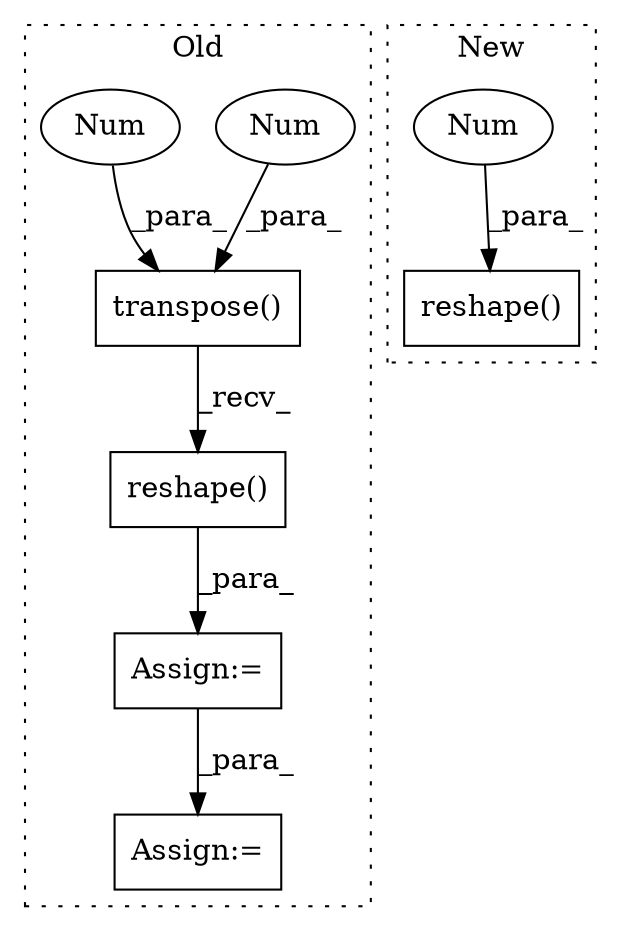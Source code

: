 digraph G {
subgraph cluster0 {
1 [label="transpose()" a="75" s="6888,6922" l="27,1" shape="box"];
3 [label="Num" a="76" s="6915" l="1" shape="ellipse"];
4 [label="Num" a="76" s="6918" l="1" shape="ellipse"];
5 [label="Assign:=" a="68" s="6885" l="3" shape="box"];
6 [label="reshape()" a="75" s="6888,6937" l="44,1" shape="box"];
7 [label="Assign:=" a="68" s="7127" l="3" shape="box"];
label = "Old";
style="dotted";
}
subgraph cluster1 {
2 [label="reshape()" a="75" s="6944,6998" l="39,1" shape="box"];
8 [label="Num" a="76" s="6996" l="2" shape="ellipse"];
label = "New";
style="dotted";
}
1 -> 6 [label="_recv_"];
3 -> 1 [label="_para_"];
4 -> 1 [label="_para_"];
5 -> 7 [label="_para_"];
6 -> 5 [label="_para_"];
8 -> 2 [label="_para_"];
}